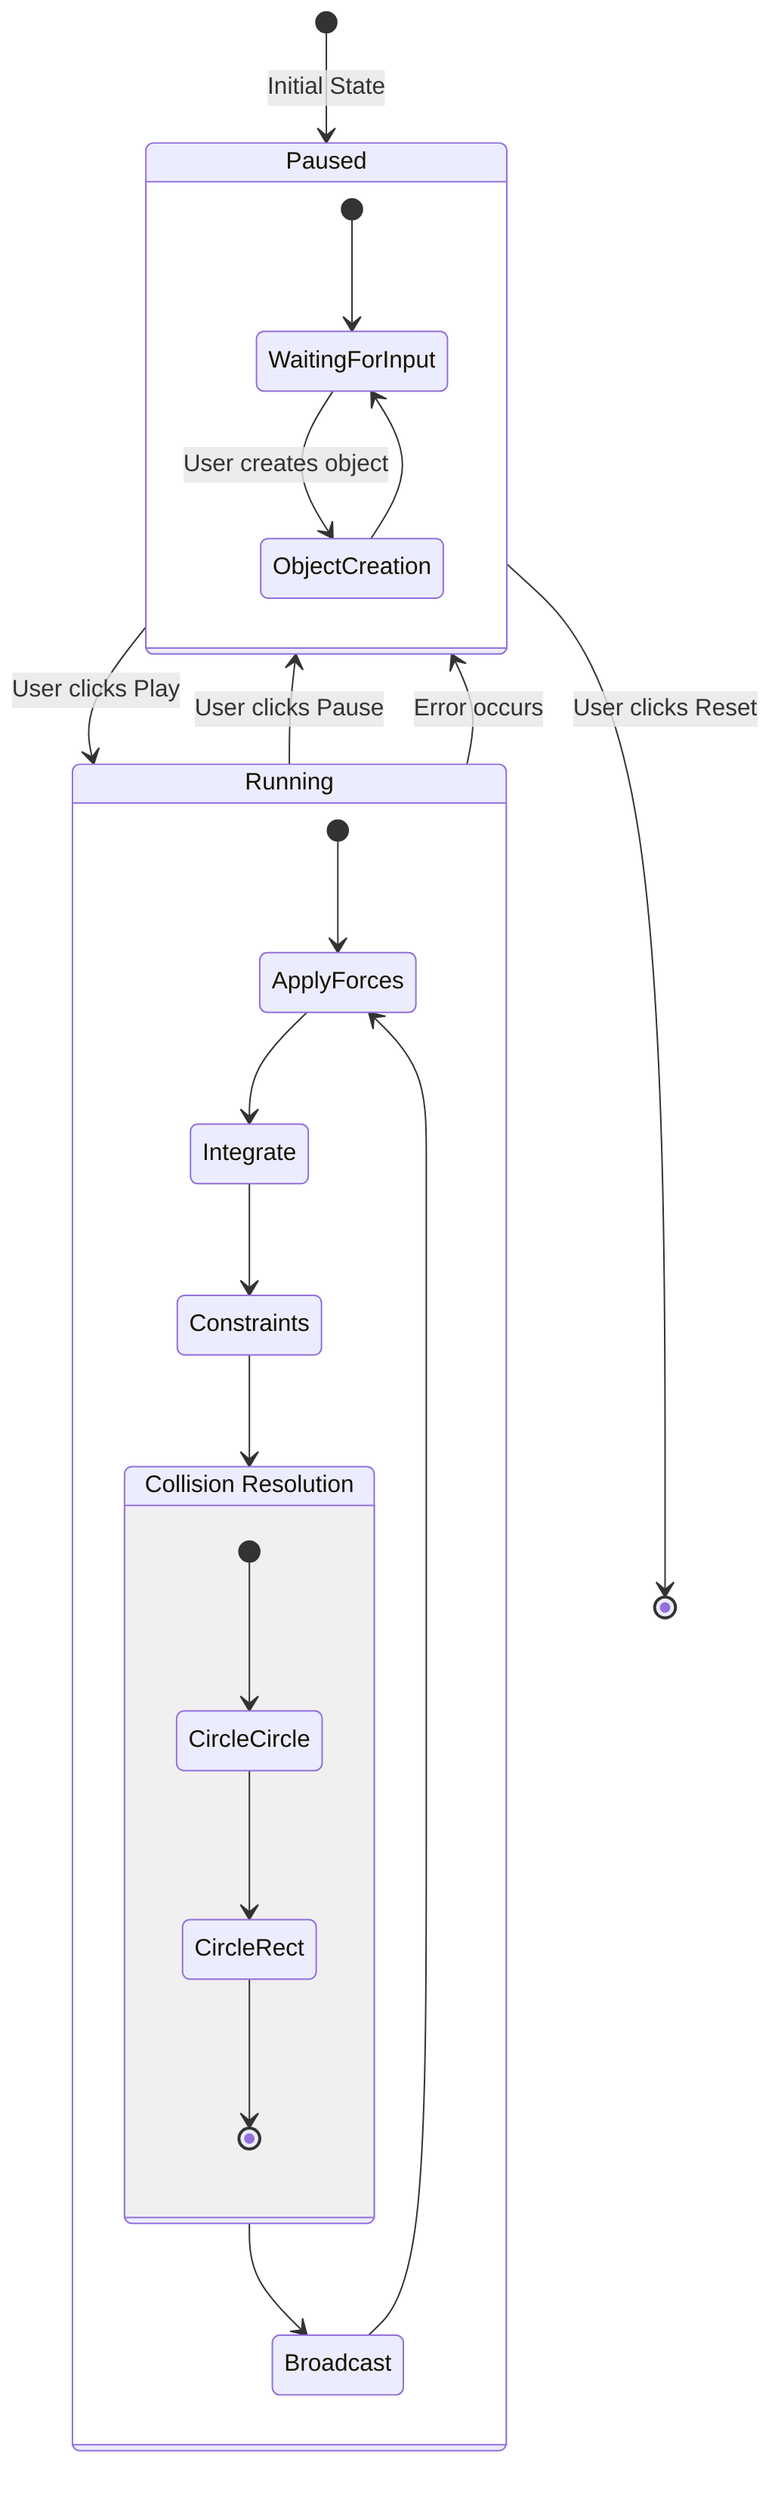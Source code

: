stateDiagram-v2
    [*] --> Paused: Initial State

    Paused --> Running: User clicks Play
    Running --> Paused: User clicks Pause
    Running --> Paused: Error occurs
    Paused --> [*]: User clicks Reset

    state Running {
        [*] --> ApplyForces
        ApplyForces --> Integrate
        Integrate --> Constraints
        Constraints --> Collisions
        Collisions --> Broadcast
        Broadcast --> ApplyForces

        state "Collision Resolution" as Collisions {
            [*] --> CircleCircle
            CircleCircle --> CircleRect
            CircleRect --> [*]
        }
    }

    state Paused {
        [*] --> WaitingForInput
        WaitingForInput --> ObjectCreation: User creates object
        ObjectCreation --> WaitingForInput
    }
